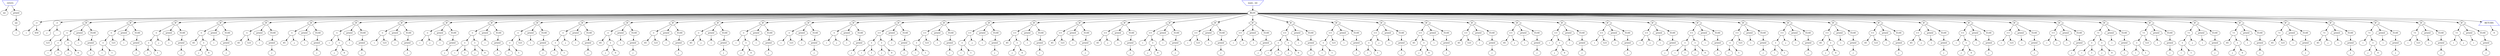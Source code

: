 //fichier DOT représentant le graph du fichier c analysé
digraph test {

node_0 [label="extern"shape=invtrapezium color=blue];
node_1 [label="int"];
node_2 [label="printd"];
node_3 [label="int"];
node_4 [label="i"];
node_8 [label="main , int"shape=invtrapezium color=blue];
node_10 [label="BLOC"];
node_12 [label=":="];
node_13 [label="i"];
node_14 [label="450"];
node_16 [label=":="];
node_17 [label="j"];
node_18 [label="-"];
node_19 [label="123"];
node_22 [label="IF"shape=diamond];
node_23 [label="<"];
node_24 [label="+"];
node_25 [label="i"];
node_26 [label="1"];
node_28 [label="+"];
node_29 [label="j"];
node_30 [label="0"];
node_33 [label="printd"shape=septagon];
node_34 [label="i"];
node_36 [label="ELSE"];
node_37 [label="printd"shape=septagon];
node_38 [label="j"];
node_42 [label="IF"shape=diamond];
node_43 [label="<"];
node_44 [label="+"];
node_45 [label="i"];
node_46 [label="1"];
node_48 [label="123"];
node_50 [label="printd"shape=septagon];
node_51 [label="i"];
node_53 [label="ELSE"];
node_54 [label="printd"shape=septagon];
node_55 [label="j"];
node_59 [label="IF"shape=diamond];
node_60 [label="<"];
node_61 [label="+"];
node_62 [label="i"];
node_63 [label="1"];
node_65 [label="j"];
node_67 [label="printd"shape=septagon];
node_68 [label="i"];
node_70 [label="ELSE"];
node_71 [label="printd"shape=septagon];
node_72 [label="j"];
node_76 [label="IF"shape=diamond];
node_77 [label="<"];
node_78 [label="45"];
node_79 [label="+"];
node_80 [label="j"];
node_81 [label="0"];
node_84 [label="printd"shape=septagon];
node_85 [label="i"];
node_87 [label="ELSE"];
node_88 [label="printd"shape=septagon];
node_89 [label="j"];
node_93 [label="IF"shape=diamond];
node_94 [label="<"];
node_95 [label="45"];
node_96 [label="123"];
node_98 [label="printd"shape=septagon];
node_99 [label="i"];
node_101 [label="ELSE"];
node_102 [label="printd"shape=septagon];
node_103 [label="j"];
node_107 [label="IF"shape=diamond];
node_108 [label="<"];
node_109 [label="45"];
node_110 [label="j"];
node_112 [label="printd"shape=septagon];
node_113 [label="i"];
node_115 [label="ELSE"];
node_116 [label="printd"shape=septagon];
node_117 [label="j"];
node_121 [label="IF"shape=diamond];
node_122 [label="<"];
node_123 [label="i"];
node_124 [label="+"];
node_125 [label="j"];
node_126 [label="0"];
node_129 [label="printd"shape=septagon];
node_130 [label="i"];
node_132 [label="ELSE"];
node_133 [label="printd"shape=septagon];
node_134 [label="j"];
node_138 [label="IF"shape=diamond];
node_139 [label="<"];
node_140 [label="i"];
node_141 [label="123"];
node_143 [label="printd"shape=septagon];
node_144 [label="i"];
node_146 [label="ELSE"];
node_147 [label="printd"shape=septagon];
node_148 [label="j"];
node_152 [label="IF"shape=diamond];
node_153 [label="<"];
node_154 [label="i"];
node_155 [label="j"];
node_157 [label="printd"shape=septagon];
node_158 [label="i"];
node_160 [label="ELSE"];
node_161 [label="printd"shape=septagon];
node_162 [label="j"];
node_166 [label="IF"shape=diamond];
node_167 [label=">"];
node_168 [label="+"];
node_169 [label="i"];
node_170 [label="1"];
node_172 [label="+"];
node_173 [label="j"];
node_174 [label="0"];
node_177 [label="printd"shape=septagon];
node_178 [label="i"];
node_180 [label="ELSE"];
node_181 [label="printd"shape=septagon];
node_182 [label="j"];
node_186 [label="IF"shape=diamond];
node_187 [label=">"];
node_188 [label="+"];
node_189 [label="i"];
node_190 [label="1"];
node_192 [label="123"];
node_194 [label="printd"shape=septagon];
node_195 [label="i"];
node_197 [label="ELSE"];
node_198 [label="printd"shape=septagon];
node_199 [label="j"];
node_203 [label="IF"shape=diamond];
node_204 [label=">"];
node_205 [label="+"];
node_206 [label="i"];
node_207 [label="1"];
node_209 [label="j"];
node_211 [label="printd"shape=septagon];
node_212 [label="i"];
node_214 [label="ELSE"];
node_215 [label="printd"shape=septagon];
node_216 [label="j"];
node_220 [label="IF"shape=diamond];
node_221 [label=">"];
node_222 [label="45"];
node_223 [label="+"];
node_224 [label="j"];
node_225 [label="0"];
node_228 [label="printd"shape=septagon];
node_229 [label="i"];
node_231 [label="ELSE"];
node_232 [label="printd"shape=septagon];
node_233 [label="j"];
node_237 [label="IF"shape=diamond];
node_238 [label=">"];
node_239 [label="45"];
node_240 [label="123"];
node_242 [label="printd"shape=septagon];
node_243 [label="i"];
node_245 [label="ELSE"];
node_246 [label="printd"shape=septagon];
node_247 [label="j"];
node_251 [label="IF"shape=diamond];
node_252 [label=">"];
node_253 [label="45"];
node_254 [label="j"];
node_256 [label="printd"shape=septagon];
node_257 [label="i"];
node_259 [label="ELSE"];
node_260 [label="printd"shape=septagon];
node_261 [label="j"];
node_265 [label="IF"shape=diamond];
node_266 [label=">"];
node_267 [label="i"];
node_268 [label="+"];
node_269 [label="j"];
node_270 [label="0"];
node_273 [label="printd"shape=septagon];
node_274 [label="i"];
node_276 [label="ELSE"];
node_277 [label="printd"shape=septagon];
node_278 [label="j"];
node_282 [label="IF"shape=diamond];
node_283 [label=">"];
node_284 [label="i"];
node_285 [label="123"];
node_287 [label="printd"shape=septagon];
node_288 [label="i"];
node_290 [label="ELSE"];
node_291 [label="printd"shape=septagon];
node_292 [label="j"];
node_296 [label="IF"shape=diamond];
node_297 [label=">"];
node_298 [label="i"];
node_299 [label="j"];
node_301 [label="printd"shape=septagon];
node_302 [label="i"];
node_304 [label="ELSE"];
node_305 [label="printd"shape=septagon];
node_306 [label="j"];
node_310 [label="IF"shape=diamond];
node_311 [label=">="];
node_312 [label="+"];
node_313 [label="i"];
node_314 [label="1"];
node_316 [label="+"];
node_317 [label="j"];
node_318 [label="0"];
node_321 [label="printd"shape=septagon];
node_322 [label="i"];
node_324 [label="ELSE"];
node_325 [label="printd"shape=septagon];
node_326 [label="j"];
node_330 [label="IF"shape=diamond];
node_331 [label=">="];
node_332 [label="+"];
node_333 [label="i"];
node_334 [label="1"];
node_336 [label="123"];
node_338 [label="printd"shape=septagon];
node_339 [label="i"];
node_341 [label="ELSE"];
node_342 [label="printd"shape=septagon];
node_343 [label="j"];
node_347 [label="IF"shape=diamond];
node_348 [label=">="];
node_349 [label="+"];
node_350 [label="i"];
node_351 [label="1"];
node_353 [label="j"];
node_355 [label="printd"shape=septagon];
node_356 [label="i"];
node_358 [label="ELSE"];
node_359 [label="printd"shape=septagon];
node_360 [label="j"];
node_364 [label="IF"shape=diamond];
node_365 [label=">="];
node_366 [label="45"];
node_367 [label="+"];
node_368 [label="j"];
node_369 [label="0"];
node_372 [label="printd"shape=septagon];
node_373 [label="i"];
node_375 [label="ELSE"];
node_376 [label="printd"shape=septagon];
node_377 [label="j"];
node_381 [label="IF"shape=diamond];
node_382 [label=">="];
node_383 [label="45"];
node_384 [label="123"];
node_386 [label="printd"shape=septagon];
node_387 [label="i"];
node_389 [label="ELSE"];
node_390 [label="printd"shape=septagon];
node_391 [label="j"];
node_395 [label="IF"shape=diamond];
node_396 [label=">="];
node_397 [label="45"];
node_398 [label="j"];
node_400 [label="printd"shape=septagon];
node_401 [label="i"];
node_403 [label="ELSE"];
node_404 [label="printd"shape=septagon];
node_405 [label="j"];
node_409 [label="IF"shape=diamond];
node_410 [label=">="];
node_411 [label="i"];
node_412 [label="+"];
node_413 [label="j"];
node_414 [label="0"];
node_417 [label="printd"shape=septagon];
node_418 [label="i"];
node_420 [label="ELSE"];
node_421 [label="printd"shape=septagon];
node_422 [label="j"];
node_426 [label="IF"shape=diamond];
node_427 [label=">="];
node_428 [label="i"];
node_429 [label="123"];
node_431 [label="printd"shape=septagon];
node_432 [label="i"];
node_434 [label="ELSE"];
node_435 [label="printd"shape=septagon];
node_436 [label="j"];
node_440 [label="IF"shape=diamond];
node_441 [label=">="];
node_442 [label="i"];
node_443 [label="j"];
node_445 [label="printd"shape=septagon];
node_446 [label="i"];
node_448 [label="ELSE"];
node_449 [label="printd"shape=septagon];
node_450 [label="j"];
node_454 [label="IF"shape=diamond];
node_455 [label="<="];
node_456 [label="+"];
node_457 [label="i"];
node_458 [label="1"];
node_460 [label="+"];
node_461 [label="j"];
node_462 [label="0"];
node_465 [label="printd"shape=septagon];
node_466 [label="i"];
node_468 [label="ELSE"];
node_469 [label="printd"shape=septagon];
node_470 [label="j"];
node_474 [label="IF"shape=diamond];
node_475 [label="<="];
node_476 [label="+"];
node_477 [label="i"];
node_478 [label="1"];
node_480 [label="123"];
node_482 [label="printd"shape=septagon];
node_483 [label="i"];
node_485 [label="ELSE"];
node_486 [label="printd"shape=septagon];
node_487 [label="j"];
node_491 [label="IF"shape=diamond];
node_492 [label="<="];
node_493 [label="+"];
node_494 [label="i"];
node_495 [label="1"];
node_497 [label="j"];
node_499 [label="printd"shape=septagon];
node_500 [label="i"];
node_502 [label="ELSE"];
node_503 [label="printd"shape=septagon];
node_504 [label="j"];
node_508 [label="IF"shape=diamond];
node_509 [label="<="];
node_510 [label="45"];
node_511 [label="+"];
node_512 [label="j"];
node_513 [label="0"];
node_516 [label="printd"shape=septagon];
node_517 [label="i"];
node_519 [label="ELSE"];
node_520 [label="printd"shape=septagon];
node_521 [label="j"];
node_525 [label="IF"shape=diamond];
node_526 [label="<="];
node_527 [label="45"];
node_528 [label="123"];
node_530 [label="printd"shape=septagon];
node_531 [label="i"];
node_533 [label="ELSE"];
node_534 [label="printd"shape=septagon];
node_535 [label="j"];
node_539 [label="IF"shape=diamond];
node_540 [label="<="];
node_541 [label="45"];
node_542 [label="j"];
node_544 [label="printd"shape=septagon];
node_545 [label="i"];
node_547 [label="ELSE"];
node_548 [label="printd"shape=septagon];
node_549 [label="j"];
node_553 [label="IF"shape=diamond];
node_554 [label="<="];
node_555 [label="i"];
node_556 [label="+"];
node_557 [label="j"];
node_558 [label="0"];
node_561 [label="printd"shape=septagon];
node_562 [label="i"];
node_564 [label="ELSE"];
node_565 [label="printd"shape=septagon];
node_566 [label="j"];
node_570 [label="IF"shape=diamond];
node_571 [label="<="];
node_572 [label="i"];
node_573 [label="123"];
node_575 [label="printd"shape=septagon];
node_576 [label="i"];
node_578 [label="ELSE"];
node_579 [label="printd"shape=septagon];
node_580 [label="j"];
node_584 [label="IF"shape=diamond];
node_585 [label="<="];
node_586 [label="i"];
node_587 [label="j"];
node_589 [label="printd"shape=septagon];
node_590 [label="i"];
node_592 [label="ELSE"];
node_593 [label="printd"shape=septagon];
node_594 [label="j"];
node_598 [label="IF"shape=diamond];
node_599 [label="=="];
node_600 [label="+"];
node_601 [label="i"];
node_602 [label="1"];
node_604 [label="+"];
node_605 [label="j"];
node_606 [label="0"];
node_609 [label="printd"shape=septagon];
node_610 [label="i"];
node_612 [label="ELSE"];
node_613 [label="printd"shape=septagon];
node_614 [label="j"];
node_618 [label="IF"shape=diamond];
node_619 [label="=="];
node_620 [label="+"];
node_621 [label="i"];
node_622 [label="1"];
node_624 [label="123"];
node_626 [label="printd"shape=septagon];
node_627 [label="i"];
node_629 [label="ELSE"];
node_630 [label="printd"shape=septagon];
node_631 [label="j"];
node_635 [label="IF"shape=diamond];
node_636 [label="=="];
node_637 [label="+"];
node_638 [label="i"];
node_639 [label="1"];
node_641 [label="j"];
node_643 [label="printd"shape=septagon];
node_644 [label="i"];
node_646 [label="ELSE"];
node_647 [label="printd"shape=septagon];
node_648 [label="j"];
node_652 [label="IF"shape=diamond];
node_653 [label="=="];
node_654 [label="45"];
node_655 [label="+"];
node_656 [label="j"];
node_657 [label="0"];
node_660 [label="printd"shape=septagon];
node_661 [label="i"];
node_663 [label="ELSE"];
node_664 [label="printd"shape=septagon];
node_665 [label="j"];
node_669 [label="IF"shape=diamond];
node_670 [label="=="];
node_671 [label="45"];
node_672 [label="123"];
node_674 [label="printd"shape=septagon];
node_675 [label="i"];
node_677 [label="ELSE"];
node_678 [label="printd"shape=septagon];
node_679 [label="j"];
node_683 [label="IF"shape=diamond];
node_684 [label="=="];
node_685 [label="45"];
node_686 [label="j"];
node_688 [label="printd"shape=septagon];
node_689 [label="i"];
node_691 [label="ELSE"];
node_692 [label="printd"shape=septagon];
node_693 [label="j"];
node_697 [label="IF"shape=diamond];
node_698 [label="=="];
node_699 [label="i"];
node_700 [label="+"];
node_701 [label="j"];
node_702 [label="0"];
node_705 [label="printd"shape=septagon];
node_706 [label="i"];
node_708 [label="ELSE"];
node_709 [label="printd"shape=septagon];
node_710 [label="j"];
node_714 [label="IF"shape=diamond];
node_715 [label="=="];
node_716 [label="i"];
node_717 [label="123"];
node_719 [label="printd"shape=septagon];
node_720 [label="i"];
node_722 [label="ELSE"];
node_723 [label="printd"shape=septagon];
node_724 [label="j"];
node_728 [label="IF"shape=diamond];
node_729 [label="=="];
node_730 [label="i"];
node_731 [label="j"];
node_733 [label="printd"shape=septagon];
node_734 [label="i"];
node_736 [label="ELSE"];
node_737 [label="printd"shape=septagon];
node_738 [label="j"];
node_742 [label="IF"shape=diamond];
node_743 [label="!="];
node_744 [label="+"];
node_745 [label="i"];
node_746 [label="1"];
node_748 [label="+"];
node_749 [label="j"];
node_750 [label="0"];
node_753 [label="printd"shape=septagon];
node_754 [label="i"];
node_756 [label="ELSE"];
node_757 [label="printd"shape=septagon];
node_758 [label="j"];
node_762 [label="IF"shape=diamond];
node_763 [label="!="];
node_764 [label="+"];
node_765 [label="i"];
node_766 [label="1"];
node_768 [label="123"];
node_770 [label="printd"shape=septagon];
node_771 [label="i"];
node_773 [label="ELSE"];
node_774 [label="printd"shape=septagon];
node_775 [label="j"];
node_779 [label="IF"shape=diamond];
node_780 [label="!="];
node_781 [label="+"];
node_782 [label="i"];
node_783 [label="1"];
node_785 [label="j"];
node_787 [label="printd"shape=septagon];
node_788 [label="i"];
node_790 [label="ELSE"];
node_791 [label="printd"shape=septagon];
node_792 [label="j"];
node_796 [label="IF"shape=diamond];
node_797 [label="!="];
node_798 [label="45"];
node_799 [label="+"];
node_800 [label="j"];
node_801 [label="0"];
node_804 [label="printd"shape=septagon];
node_805 [label="i"];
node_807 [label="ELSE"];
node_808 [label="printd"shape=septagon];
node_809 [label="j"];
node_813 [label="IF"shape=diamond];
node_814 [label="!="];
node_815 [label="45"];
node_816 [label="123"];
node_818 [label="printd"shape=septagon];
node_819 [label="i"];
node_821 [label="ELSE"];
node_822 [label="printd"shape=septagon];
node_823 [label="j"];
node_827 [label="IF"shape=diamond];
node_828 [label="!="];
node_829 [label="45"];
node_830 [label="j"];
node_832 [label="printd"shape=septagon];
node_833 [label="i"];
node_835 [label="ELSE"];
node_836 [label="printd"shape=septagon];
node_837 [label="j"];
node_841 [label="IF"shape=diamond];
node_842 [label="!="];
node_843 [label="i"];
node_844 [label="+"];
node_845 [label="j"];
node_846 [label="0"];
node_849 [label="printd"shape=septagon];
node_850 [label="i"];
node_852 [label="ELSE"];
node_853 [label="printd"shape=septagon];
node_854 [label="j"];
node_858 [label="IF"shape=diamond];
node_859 [label="!="];
node_860 [label="i"];
node_861 [label="123"];
node_863 [label="printd"shape=septagon];
node_864 [label="i"];
node_866 [label="ELSE"];
node_867 [label="printd"shape=septagon];
node_868 [label="j"];
node_872 [label="IF"shape=diamond];
node_873 [label="!="];
node_874 [label="i"];
node_875 [label="j"];
node_877 [label="printd"shape=septagon];
node_878 [label="i"];
node_880 [label="ELSE"];
node_881 [label="printd"shape=septagon];
node_882 [label="j"];
node_886 [label="RETURN"shape=trapezium color=blue];
node_887 [label="0"];
node_0 -> node_1;
node_0 -> node_2;
node_2 -> node_3;
node_3 -> node_4;
node_8 -> node_10;
node_10 -> node_12;
node_10 -> node_16;
node_10 -> node_22;
node_10 -> node_42;
node_10 -> node_59;
node_10 -> node_76;
node_10 -> node_93;
node_10 -> node_107;
node_10 -> node_121;
node_10 -> node_138;
node_10 -> node_152;
node_10 -> node_166;
node_10 -> node_186;
node_10 -> node_203;
node_10 -> node_220;
node_10 -> node_237;
node_10 -> node_251;
node_10 -> node_265;
node_10 -> node_282;
node_10 -> node_296;
node_10 -> node_310;
node_10 -> node_330;
node_10 -> node_347;
node_10 -> node_364;
node_10 -> node_381;
node_10 -> node_395;
node_10 -> node_409;
node_10 -> node_426;
node_10 -> node_440;
node_10 -> node_454;
node_10 -> node_474;
node_10 -> node_491;
node_10 -> node_508;
node_10 -> node_525;
node_10 -> node_539;
node_10 -> node_553;
node_10 -> node_570;
node_10 -> node_584;
node_10 -> node_598;
node_10 -> node_618;
node_10 -> node_635;
node_10 -> node_652;
node_10 -> node_669;
node_10 -> node_683;
node_10 -> node_697;
node_10 -> node_714;
node_10 -> node_728;
node_10 -> node_742;
node_10 -> node_762;
node_10 -> node_779;
node_10 -> node_796;
node_10 -> node_813;
node_10 -> node_827;
node_10 -> node_841;
node_10 -> node_858;
node_10 -> node_872;
node_10 -> node_886;
node_12 -> node_13;
node_12 -> node_14;
node_16 -> node_17;
node_16 -> node_18;
node_18 -> node_19;
node_22 -> node_23;
node_22 -> node_33;
node_22 -> node_36;
node_23 -> node_24;
node_23 -> node_28;
node_24 -> node_25;
node_24 -> node_26;
node_28 -> node_29;
node_28 -> node_30;
node_33 -> node_34;
node_36 -> node_37;
node_37 -> node_38;
node_42 -> node_43;
node_42 -> node_50;
node_42 -> node_53;
node_43 -> node_44;
node_43 -> node_48;
node_44 -> node_45;
node_44 -> node_46;
node_50 -> node_51;
node_53 -> node_54;
node_54 -> node_55;
node_59 -> node_60;
node_59 -> node_67;
node_59 -> node_70;
node_60 -> node_61;
node_60 -> node_65;
node_61 -> node_62;
node_61 -> node_63;
node_67 -> node_68;
node_70 -> node_71;
node_71 -> node_72;
node_76 -> node_77;
node_76 -> node_84;
node_76 -> node_87;
node_77 -> node_78;
node_77 -> node_79;
node_79 -> node_80;
node_79 -> node_81;
node_84 -> node_85;
node_87 -> node_88;
node_88 -> node_89;
node_93 -> node_94;
node_93 -> node_98;
node_93 -> node_101;
node_94 -> node_95;
node_94 -> node_96;
node_98 -> node_99;
node_101 -> node_102;
node_102 -> node_103;
node_107 -> node_108;
node_107 -> node_112;
node_107 -> node_115;
node_108 -> node_109;
node_108 -> node_110;
node_112 -> node_113;
node_115 -> node_116;
node_116 -> node_117;
node_121 -> node_122;
node_121 -> node_129;
node_121 -> node_132;
node_122 -> node_123;
node_122 -> node_124;
node_124 -> node_125;
node_124 -> node_126;
node_129 -> node_130;
node_132 -> node_133;
node_133 -> node_134;
node_138 -> node_139;
node_138 -> node_143;
node_138 -> node_146;
node_139 -> node_140;
node_139 -> node_141;
node_143 -> node_144;
node_146 -> node_147;
node_147 -> node_148;
node_152 -> node_153;
node_152 -> node_157;
node_152 -> node_160;
node_153 -> node_154;
node_153 -> node_155;
node_157 -> node_158;
node_160 -> node_161;
node_161 -> node_162;
node_166 -> node_167;
node_166 -> node_177;
node_166 -> node_180;
node_167 -> node_168;
node_167 -> node_172;
node_168 -> node_169;
node_168 -> node_170;
node_172 -> node_173;
node_172 -> node_174;
node_177 -> node_178;
node_180 -> node_181;
node_181 -> node_182;
node_186 -> node_187;
node_186 -> node_194;
node_186 -> node_197;
node_187 -> node_188;
node_187 -> node_192;
node_188 -> node_189;
node_188 -> node_190;
node_194 -> node_195;
node_197 -> node_198;
node_198 -> node_199;
node_203 -> node_204;
node_203 -> node_211;
node_203 -> node_214;
node_204 -> node_205;
node_204 -> node_209;
node_205 -> node_206;
node_205 -> node_207;
node_211 -> node_212;
node_214 -> node_215;
node_215 -> node_216;
node_220 -> node_221;
node_220 -> node_228;
node_220 -> node_231;
node_221 -> node_222;
node_221 -> node_223;
node_223 -> node_224;
node_223 -> node_225;
node_228 -> node_229;
node_231 -> node_232;
node_232 -> node_233;
node_237 -> node_238;
node_237 -> node_242;
node_237 -> node_245;
node_238 -> node_239;
node_238 -> node_240;
node_242 -> node_243;
node_245 -> node_246;
node_246 -> node_247;
node_251 -> node_252;
node_251 -> node_256;
node_251 -> node_259;
node_252 -> node_253;
node_252 -> node_254;
node_256 -> node_257;
node_259 -> node_260;
node_260 -> node_261;
node_265 -> node_266;
node_265 -> node_273;
node_265 -> node_276;
node_266 -> node_267;
node_266 -> node_268;
node_268 -> node_269;
node_268 -> node_270;
node_273 -> node_274;
node_276 -> node_277;
node_277 -> node_278;
node_282 -> node_283;
node_282 -> node_287;
node_282 -> node_290;
node_283 -> node_284;
node_283 -> node_285;
node_287 -> node_288;
node_290 -> node_291;
node_291 -> node_292;
node_296 -> node_297;
node_296 -> node_301;
node_296 -> node_304;
node_297 -> node_298;
node_297 -> node_299;
node_301 -> node_302;
node_304 -> node_305;
node_305 -> node_306;
node_310 -> node_311;
node_310 -> node_321;
node_310 -> node_324;
node_311 -> node_312;
node_311 -> node_316;
node_312 -> node_313;
node_312 -> node_314;
node_316 -> node_317;
node_316 -> node_318;
node_321 -> node_322;
node_324 -> node_325;
node_325 -> node_326;
node_330 -> node_331;
node_330 -> node_338;
node_330 -> node_341;
node_331 -> node_332;
node_331 -> node_336;
node_332 -> node_333;
node_332 -> node_334;
node_338 -> node_339;
node_341 -> node_342;
node_342 -> node_343;
node_347 -> node_348;
node_347 -> node_355;
node_347 -> node_358;
node_348 -> node_349;
node_348 -> node_353;
node_349 -> node_350;
node_349 -> node_351;
node_355 -> node_356;
node_358 -> node_359;
node_359 -> node_360;
node_364 -> node_365;
node_364 -> node_372;
node_364 -> node_375;
node_365 -> node_366;
node_365 -> node_367;
node_367 -> node_368;
node_367 -> node_369;
node_372 -> node_373;
node_375 -> node_376;
node_376 -> node_377;
node_381 -> node_382;
node_381 -> node_386;
node_381 -> node_389;
node_382 -> node_383;
node_382 -> node_384;
node_386 -> node_387;
node_389 -> node_390;
node_390 -> node_391;
node_395 -> node_396;
node_395 -> node_400;
node_395 -> node_403;
node_396 -> node_397;
node_396 -> node_398;
node_400 -> node_401;
node_403 -> node_404;
node_404 -> node_405;
node_409 -> node_410;
node_409 -> node_417;
node_409 -> node_420;
node_410 -> node_411;
node_410 -> node_412;
node_412 -> node_413;
node_412 -> node_414;
node_417 -> node_418;
node_420 -> node_421;
node_421 -> node_422;
node_426 -> node_427;
node_426 -> node_431;
node_426 -> node_434;
node_427 -> node_428;
node_427 -> node_429;
node_431 -> node_432;
node_434 -> node_435;
node_435 -> node_436;
node_440 -> node_441;
node_440 -> node_445;
node_440 -> node_448;
node_441 -> node_442;
node_441 -> node_443;
node_445 -> node_446;
node_448 -> node_449;
node_449 -> node_450;
node_454 -> node_455;
node_454 -> node_465;
node_454 -> node_468;
node_455 -> node_456;
node_455 -> node_460;
node_456 -> node_457;
node_456 -> node_458;
node_460 -> node_461;
node_460 -> node_462;
node_465 -> node_466;
node_468 -> node_469;
node_469 -> node_470;
node_474 -> node_475;
node_474 -> node_482;
node_474 -> node_485;
node_475 -> node_476;
node_475 -> node_480;
node_476 -> node_477;
node_476 -> node_478;
node_482 -> node_483;
node_485 -> node_486;
node_486 -> node_487;
node_491 -> node_492;
node_491 -> node_499;
node_491 -> node_502;
node_492 -> node_493;
node_492 -> node_497;
node_493 -> node_494;
node_493 -> node_495;
node_499 -> node_500;
node_502 -> node_503;
node_503 -> node_504;
node_508 -> node_509;
node_508 -> node_516;
node_508 -> node_519;
node_509 -> node_510;
node_509 -> node_511;
node_511 -> node_512;
node_511 -> node_513;
node_516 -> node_517;
node_519 -> node_520;
node_520 -> node_521;
node_525 -> node_526;
node_525 -> node_530;
node_525 -> node_533;
node_526 -> node_527;
node_526 -> node_528;
node_530 -> node_531;
node_533 -> node_534;
node_534 -> node_535;
node_539 -> node_540;
node_539 -> node_544;
node_539 -> node_547;
node_540 -> node_541;
node_540 -> node_542;
node_544 -> node_545;
node_547 -> node_548;
node_548 -> node_549;
node_553 -> node_554;
node_553 -> node_561;
node_553 -> node_564;
node_554 -> node_555;
node_554 -> node_556;
node_556 -> node_557;
node_556 -> node_558;
node_561 -> node_562;
node_564 -> node_565;
node_565 -> node_566;
node_570 -> node_571;
node_570 -> node_575;
node_570 -> node_578;
node_571 -> node_572;
node_571 -> node_573;
node_575 -> node_576;
node_578 -> node_579;
node_579 -> node_580;
node_584 -> node_585;
node_584 -> node_589;
node_584 -> node_592;
node_585 -> node_586;
node_585 -> node_587;
node_589 -> node_590;
node_592 -> node_593;
node_593 -> node_594;
node_598 -> node_599;
node_598 -> node_609;
node_598 -> node_612;
node_599 -> node_600;
node_599 -> node_604;
node_600 -> node_601;
node_600 -> node_602;
node_604 -> node_605;
node_604 -> node_606;
node_609 -> node_610;
node_612 -> node_613;
node_613 -> node_614;
node_618 -> node_619;
node_618 -> node_626;
node_618 -> node_629;
node_619 -> node_620;
node_619 -> node_624;
node_620 -> node_621;
node_620 -> node_622;
node_626 -> node_627;
node_629 -> node_630;
node_630 -> node_631;
node_635 -> node_636;
node_635 -> node_643;
node_635 -> node_646;
node_636 -> node_637;
node_636 -> node_641;
node_637 -> node_638;
node_637 -> node_639;
node_643 -> node_644;
node_646 -> node_647;
node_647 -> node_648;
node_652 -> node_653;
node_652 -> node_660;
node_652 -> node_663;
node_653 -> node_654;
node_653 -> node_655;
node_655 -> node_656;
node_655 -> node_657;
node_660 -> node_661;
node_663 -> node_664;
node_664 -> node_665;
node_669 -> node_670;
node_669 -> node_674;
node_669 -> node_677;
node_670 -> node_671;
node_670 -> node_672;
node_674 -> node_675;
node_677 -> node_678;
node_678 -> node_679;
node_683 -> node_684;
node_683 -> node_688;
node_683 -> node_691;
node_684 -> node_685;
node_684 -> node_686;
node_688 -> node_689;
node_691 -> node_692;
node_692 -> node_693;
node_697 -> node_698;
node_697 -> node_705;
node_697 -> node_708;
node_698 -> node_699;
node_698 -> node_700;
node_700 -> node_701;
node_700 -> node_702;
node_705 -> node_706;
node_708 -> node_709;
node_709 -> node_710;
node_714 -> node_715;
node_714 -> node_719;
node_714 -> node_722;
node_715 -> node_716;
node_715 -> node_717;
node_719 -> node_720;
node_722 -> node_723;
node_723 -> node_724;
node_728 -> node_729;
node_728 -> node_733;
node_728 -> node_736;
node_729 -> node_730;
node_729 -> node_731;
node_733 -> node_734;
node_736 -> node_737;
node_737 -> node_738;
node_742 -> node_743;
node_742 -> node_753;
node_742 -> node_756;
node_743 -> node_744;
node_743 -> node_748;
node_744 -> node_745;
node_744 -> node_746;
node_748 -> node_749;
node_748 -> node_750;
node_753 -> node_754;
node_756 -> node_757;
node_757 -> node_758;
node_762 -> node_763;
node_762 -> node_770;
node_762 -> node_773;
node_763 -> node_764;
node_763 -> node_768;
node_764 -> node_765;
node_764 -> node_766;
node_770 -> node_771;
node_773 -> node_774;
node_774 -> node_775;
node_779 -> node_780;
node_779 -> node_787;
node_779 -> node_790;
node_780 -> node_781;
node_780 -> node_785;
node_781 -> node_782;
node_781 -> node_783;
node_787 -> node_788;
node_790 -> node_791;
node_791 -> node_792;
node_796 -> node_797;
node_796 -> node_804;
node_796 -> node_807;
node_797 -> node_798;
node_797 -> node_799;
node_799 -> node_800;
node_799 -> node_801;
node_804 -> node_805;
node_807 -> node_808;
node_808 -> node_809;
node_813 -> node_814;
node_813 -> node_818;
node_813 -> node_821;
node_814 -> node_815;
node_814 -> node_816;
node_818 -> node_819;
node_821 -> node_822;
node_822 -> node_823;
node_827 -> node_828;
node_827 -> node_832;
node_827 -> node_835;
node_828 -> node_829;
node_828 -> node_830;
node_832 -> node_833;
node_835 -> node_836;
node_836 -> node_837;
node_841 -> node_842;
node_841 -> node_849;
node_841 -> node_852;
node_842 -> node_843;
node_842 -> node_844;
node_844 -> node_845;
node_844 -> node_846;
node_849 -> node_850;
node_852 -> node_853;
node_853 -> node_854;
node_858 -> node_859;
node_858 -> node_863;
node_858 -> node_866;
node_859 -> node_860;
node_859 -> node_861;
node_863 -> node_864;
node_866 -> node_867;
node_867 -> node_868;
node_872 -> node_873;
node_872 -> node_877;
node_872 -> node_880;
node_873 -> node_874;
node_873 -> node_875;
node_877 -> node_878;
node_880 -> node_881;
node_881 -> node_882;
node_886 -> node_887;
}
